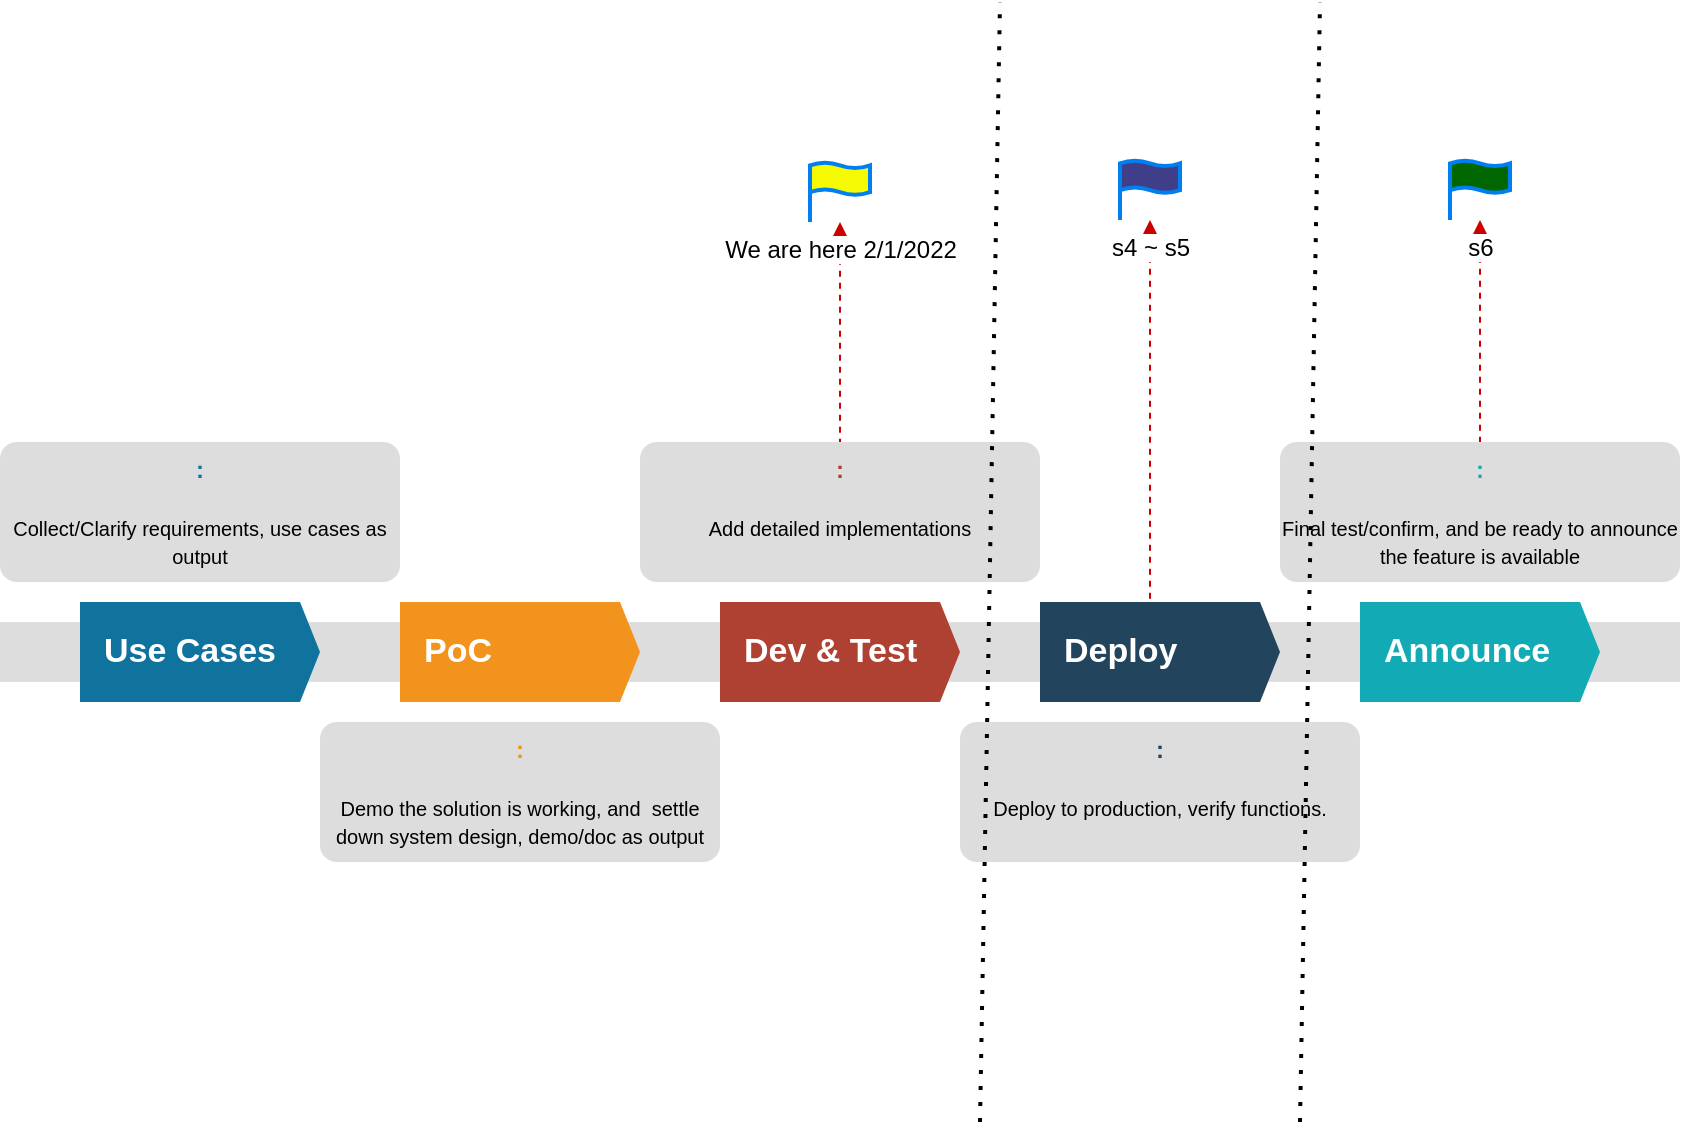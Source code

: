 <mxfile version="20.8.11" type="github">
  <diagram name="Page-1" id="k2-1vqRRdxtiwyI-7Aso">
    <mxGraphModel dx="1716" dy="1131" grid="1" gridSize="10" guides="1" tooltips="1" connect="1" arrows="1" fold="1" page="1" pageScale="1" pageWidth="850" pageHeight="1100" math="0" shadow="0">
      <root>
        <mxCell id="0" />
        <mxCell id="1" parent="0" />
        <mxCell id="op5Rpucn5_69WlDP3ztE-2" value="" style="fillColor=#dddddd;rounded=0;strokeColor=none;" vertex="1" parent="1">
          <mxGeometry x="110" y="550" width="840" height="30" as="geometry" />
        </mxCell>
        <mxCell id="op5Rpucn5_69WlDP3ztE-3" value="Use Cases" style="shape=mxgraph.infographic.ribbonSimple;notch1=0;notch2=10;notch=0;html=1;fillColor=#10739E;strokeColor=none;shadow=0;fontSize=17;fontColor=#FFFFFF;align=left;spacingLeft=10;fontStyle=1;" vertex="1" parent="1">
          <mxGeometry x="150" y="540" width="120" height="50" as="geometry" />
        </mxCell>
        <mxCell id="op5Rpucn5_69WlDP3ztE-4" value="PoC" style="shape=mxgraph.infographic.ribbonSimple;notch1=0;notch2=10;notch=0;html=1;fillColor=#F2931E;strokeColor=none;shadow=0;fontSize=17;fontColor=#FFFFFF;align=left;spacingLeft=10;fontStyle=1;" vertex="1" parent="1">
          <mxGeometry x="310" y="540" width="120" height="50" as="geometry" />
        </mxCell>
        <mxCell id="op5Rpucn5_69WlDP3ztE-5" value="Dev &amp;amp; Test" style="shape=mxgraph.infographic.ribbonSimple;notch1=0;notch2=10;notch=0;html=1;fillColor=#AE4132;strokeColor=none;shadow=0;fontSize=17;fontColor=#FFFFFF;align=left;spacingLeft=10;fontStyle=1;" vertex="1" parent="1">
          <mxGeometry x="470" y="540" width="120" height="50" as="geometry" />
        </mxCell>
        <mxCell id="op5Rpucn5_69WlDP3ztE-6" value="Deploy" style="shape=mxgraph.infographic.ribbonSimple;notch1=0;notch2=10;notch=0;html=1;fillColor=#23445D;strokeColor=none;shadow=0;fontSize=17;fontColor=#FFFFFF;align=left;spacingLeft=10;fontStyle=1;" vertex="1" parent="1">
          <mxGeometry x="630" y="540" width="120" height="50" as="geometry" />
        </mxCell>
        <mxCell id="op5Rpucn5_69WlDP3ztE-7" value="Announce" style="shape=mxgraph.infographic.ribbonSimple;notch1=0;notch2=10;notch=0;html=1;fillColor=#12AAB5;strokeColor=none;shadow=0;fontSize=17;fontColor=#FFFFFF;align=left;spacingLeft=10;fontStyle=1;" vertex="1" parent="1">
          <mxGeometry x="790" y="540" width="120" height="50" as="geometry" />
        </mxCell>
        <mxCell id="op5Rpucn5_69WlDP3ztE-8" value="&lt;font style=&quot;&quot;&gt;&lt;font color=&quot;#10739e&quot;&gt;&lt;b&gt;:&lt;/b&gt;&lt;/font&gt;&lt;br&gt;&lt;br&gt;&lt;span style=&quot;font-size: 10px;&quot;&gt;Collect/Clarify requirements, use cases as output&lt;/span&gt;&lt;br&gt;&lt;/font&gt;" style="rounded=1;strokeColor=none;fillColor=#DDDDDD;align=center;arcSize=12;verticalAlign=top;whiteSpace=wrap;html=1;fontSize=12;" vertex="1" parent="1">
          <mxGeometry x="110" y="460" width="200" height="70" as="geometry" />
        </mxCell>
        <mxCell id="op5Rpucn5_69WlDP3ztE-9" value="&lt;font style=&quot;&quot;&gt;&lt;font style=&quot;font-size: 12px;&quot; color=&quot;#F2931E&quot;&gt;&lt;b&gt;:&lt;/b&gt;&lt;/font&gt;&lt;br&gt;&lt;br&gt;&lt;font size=&quot;1&quot;&gt;Demo the solution is working, and&amp;nbsp; settle down system design, demo/doc as output&lt;/font&gt;&lt;br&gt;&lt;/font&gt;" style="rounded=1;strokeColor=none;fillColor=#DDDDDD;align=center;arcSize=12;verticalAlign=top;whiteSpace=wrap;html=1;fontSize=12;" vertex="1" parent="1">
          <mxGeometry x="270" y="600" width="200" height="70" as="geometry" />
        </mxCell>
        <mxCell id="op5Rpucn5_69WlDP3ztE-10" value="&lt;font style=&quot;font-size: 10px&quot;&gt;&lt;font style=&quot;font-size: 12px&quot; color=&quot;#AE4132&quot;&gt;&lt;b&gt;:&lt;/b&gt;&lt;/font&gt;&lt;br&gt;&lt;br&gt;&lt;font size=&quot;1&quot;&gt;Add detailed implementations&lt;/font&gt;&lt;/font&gt;" style="rounded=1;strokeColor=none;fillColor=#DDDDDD;align=center;arcSize=12;verticalAlign=top;whiteSpace=wrap;html=1;fontSize=12;" vertex="1" parent="1">
          <mxGeometry x="430" y="460" width="200" height="70" as="geometry" />
        </mxCell>
        <mxCell id="op5Rpucn5_69WlDP3ztE-11" value="&lt;font style=&quot;font-size: 10px&quot;&gt;&lt;font style=&quot;font-size: 12px&quot; color=&quot;#23445D&quot;&gt;&lt;b&gt;:&lt;/b&gt;&lt;/font&gt;&lt;br&gt;&lt;br&gt;&lt;font size=&quot;1&quot;&gt;Deploy to production, verify functions.&lt;/font&gt;&lt;/font&gt;" style="rounded=1;strokeColor=none;fillColor=#DDDDDD;align=center;arcSize=12;verticalAlign=top;whiteSpace=wrap;html=1;fontSize=12;" vertex="1" parent="1">
          <mxGeometry x="590" y="600" width="200" height="70" as="geometry" />
        </mxCell>
        <mxCell id="op5Rpucn5_69WlDP3ztE-12" value="&lt;font style=&quot;font-size: 10px&quot;&gt;&lt;font style=&quot;font-size: 12px&quot; color=&quot;#12AAB5&quot;&gt;&lt;b&gt;:&lt;/b&gt;&lt;/font&gt;&lt;br&gt;&lt;br&gt;&lt;font size=&quot;1&quot;&gt;Final test/confirm, and be ready to announce the feature is available&lt;/font&gt;&lt;/font&gt;" style="rounded=1;strokeColor=none;fillColor=#DDDDDD;align=center;arcSize=12;verticalAlign=top;whiteSpace=wrap;html=1;fontSize=12;" vertex="1" parent="1">
          <mxGeometry x="750" y="460" width="200" height="70" as="geometry" />
        </mxCell>
        <mxCell id="op5Rpucn5_69WlDP3ztE-18" value="" style="endArrow=none;dashed=1;html=1;dashPattern=1 3;strokeWidth=2;rounded=0;" edge="1" parent="1">
          <mxGeometry width="50" height="50" relative="1" as="geometry">
            <mxPoint x="600" y="800" as="sourcePoint" />
            <mxPoint x="610" y="240" as="targetPoint" />
          </mxGeometry>
        </mxCell>
        <mxCell id="op5Rpucn5_69WlDP3ztE-19" value="" style="endArrow=none;dashed=1;html=1;dashPattern=1 3;strokeWidth=2;rounded=0;" edge="1" parent="1">
          <mxGeometry width="50" height="50" relative="1" as="geometry">
            <mxPoint x="760" y="800" as="sourcePoint" />
            <mxPoint x="770" y="240" as="targetPoint" />
          </mxGeometry>
        </mxCell>
        <mxCell id="op5Rpucn5_69WlDP3ztE-21" style="edgeStyle=orthogonalEdgeStyle;rounded=0;orthogonalLoop=1;jettySize=auto;html=1;entryX=0.5;entryY=0;entryDx=0;entryDy=0;dashed=1;strokeColor=#CC0000;startArrow=classic;startFill=1;endArrow=none;endFill=0;" edge="1" parent="1" source="op5Rpucn5_69WlDP3ztE-20" target="op5Rpucn5_69WlDP3ztE-10">
          <mxGeometry relative="1" as="geometry" />
        </mxCell>
        <mxCell id="op5Rpucn5_69WlDP3ztE-20" value="We are here 2/1/2022" style="html=1;verticalLabelPosition=bottom;align=center;labelBackgroundColor=#ffffff;verticalAlign=top;strokeWidth=2;strokeColor=#0080F0;shadow=0;dashed=0;shape=mxgraph.ios7.icons.flag;fillColor=#f5f901;" vertex="1" parent="1">
          <mxGeometry x="515" y="320" width="30" height="30" as="geometry" />
        </mxCell>
        <mxCell id="op5Rpucn5_69WlDP3ztE-25" style="edgeStyle=orthogonalEdgeStyle;rounded=0;orthogonalLoop=1;jettySize=auto;html=1;entryX=0;entryY=0;entryDx=55;entryDy=0;entryPerimeter=0;dashed=1;strokeColor=#CC0000;startArrow=classic;startFill=1;endArrow=none;endFill=0;" edge="1" parent="1" source="op5Rpucn5_69WlDP3ztE-23" target="op5Rpucn5_69WlDP3ztE-6">
          <mxGeometry relative="1" as="geometry" />
        </mxCell>
        <mxCell id="op5Rpucn5_69WlDP3ztE-23" value="s4 ~ s5" style="html=1;verticalLabelPosition=bottom;align=center;labelBackgroundColor=#ffffff;verticalAlign=top;strokeWidth=2;strokeColor=#0080F0;shadow=0;dashed=0;shape=mxgraph.ios7.icons.flag;fillColor=#3e3e89;" vertex="1" parent="1">
          <mxGeometry x="670" y="319" width="30" height="30" as="geometry" />
        </mxCell>
        <mxCell id="op5Rpucn5_69WlDP3ztE-27" style="edgeStyle=orthogonalEdgeStyle;rounded=0;orthogonalLoop=1;jettySize=auto;html=1;entryX=0.5;entryY=0;entryDx=0;entryDy=0;dashed=1;strokeColor=#CC0000;startArrow=classic;startFill=1;endArrow=none;endFill=0;" edge="1" parent="1" source="op5Rpucn5_69WlDP3ztE-26" target="op5Rpucn5_69WlDP3ztE-12">
          <mxGeometry relative="1" as="geometry" />
        </mxCell>
        <mxCell id="op5Rpucn5_69WlDP3ztE-26" value="s6" style="html=1;verticalLabelPosition=bottom;align=center;labelBackgroundColor=#ffffff;verticalAlign=top;strokeWidth=2;strokeColor=#0080F0;shadow=0;dashed=0;shape=mxgraph.ios7.icons.flag;fillColor=#006600;" vertex="1" parent="1">
          <mxGeometry x="835" y="319" width="30" height="30" as="geometry" />
        </mxCell>
      </root>
    </mxGraphModel>
  </diagram>
</mxfile>
